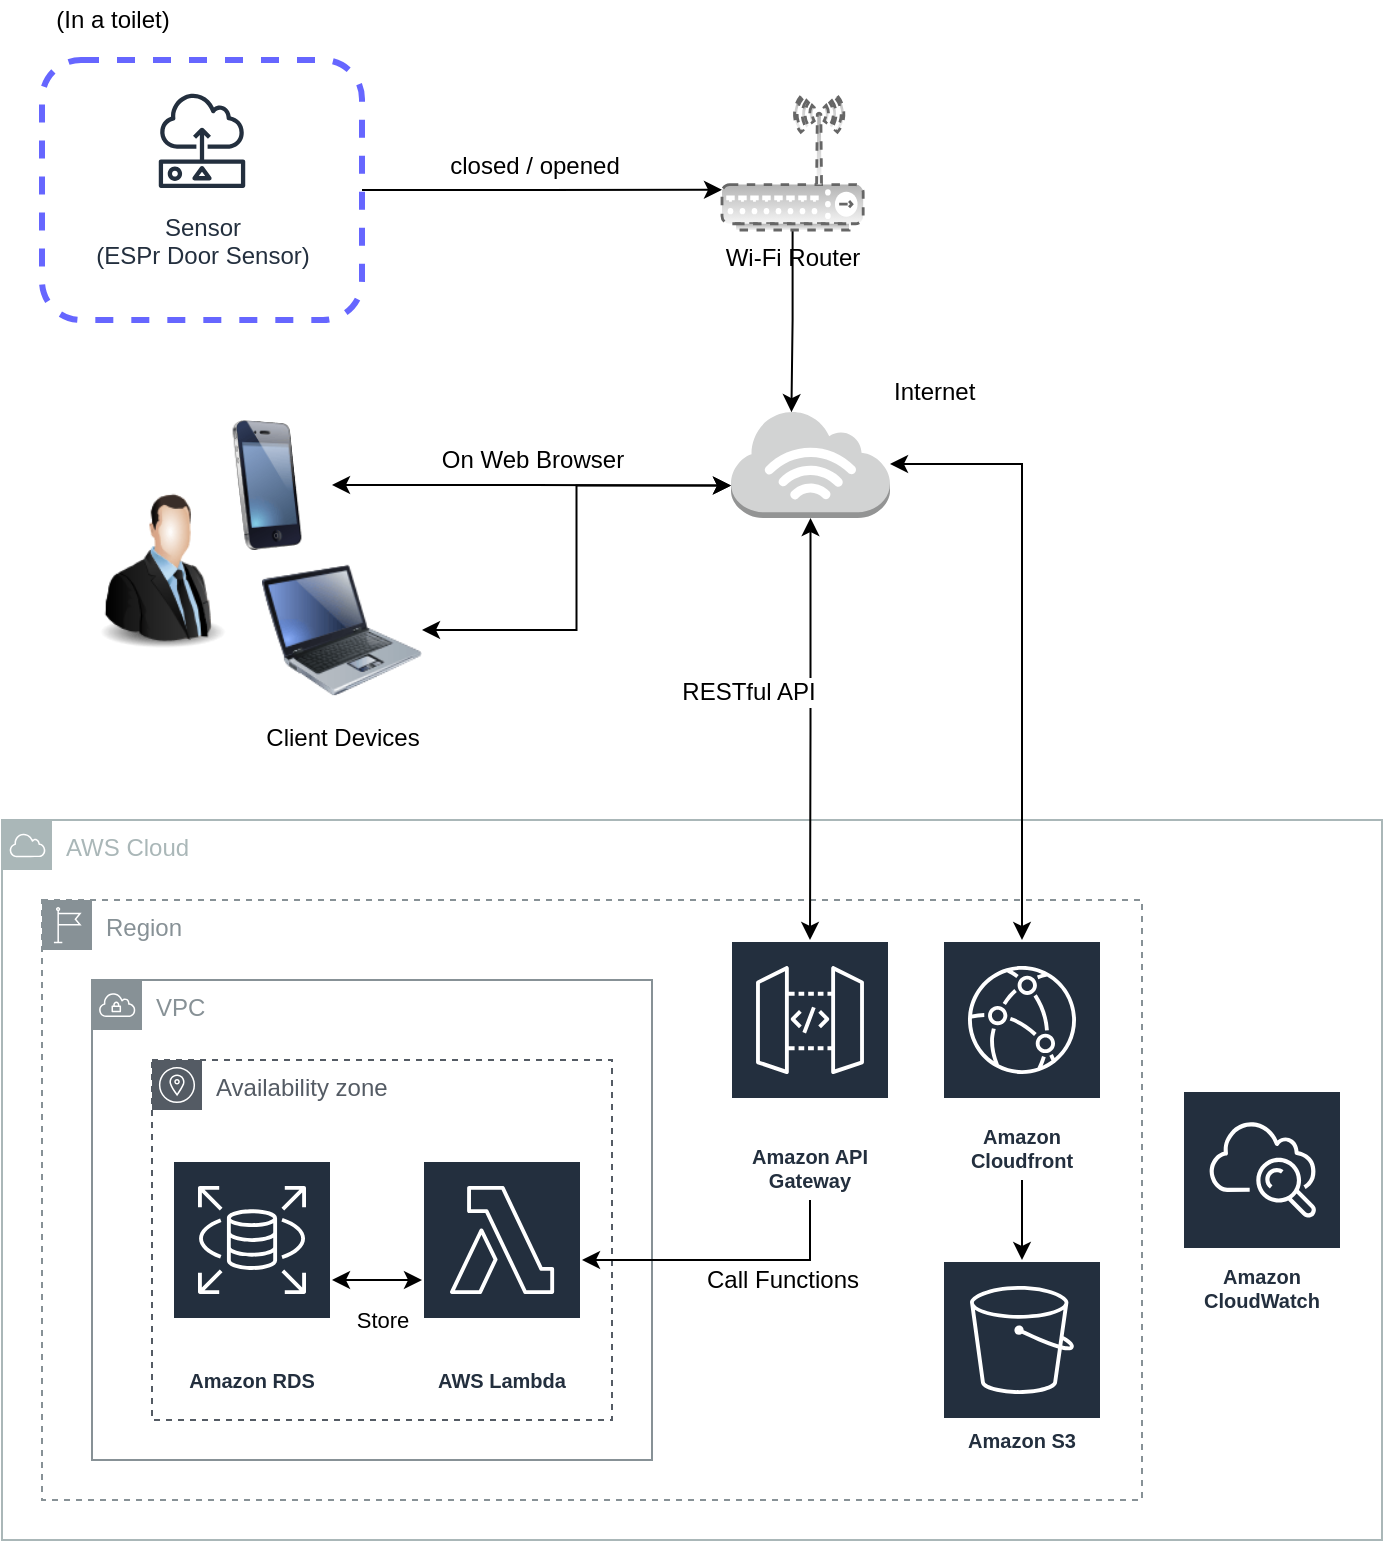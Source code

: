 <mxfile version="12.8.8" type="device"><diagram id="_kSvrB52yWrimfOd7nlu" name="Page-1"><mxGraphModel dx="1422" dy="847" grid="1" gridSize="10" guides="1" tooltips="1" connect="1" arrows="1" fold="1" page="1" pageScale="1" pageWidth="827" pageHeight="1169" math="0" shadow="0"><root><mxCell id="0"/><mxCell id="1" parent="0"/><mxCell id="nuTJCuyBXZdVZjwjhfgQ-8" value="AWS Cloud" style="outlineConnect=0;gradientColor=none;html=1;whiteSpace=wrap;fontSize=12;fontStyle=0;shape=mxgraph.aws4.group;grIcon=mxgraph.aws4.group_aws_cloud;strokeColor=#AAB7B8;fillColor=none;verticalAlign=top;align=left;spacingLeft=30;fontColor=#AAB7B8;dashed=0;" parent="1" vertex="1"><mxGeometry x="10" y="440" width="690" height="360" as="geometry"/></mxCell><mxCell id="nuTJCuyBXZdVZjwjhfgQ-12" value="Region" style="outlineConnect=0;gradientColor=none;html=1;whiteSpace=wrap;fontSize=12;fontStyle=0;shape=mxgraph.aws4.group;grIcon=mxgraph.aws4.group_region;strokeColor=#879196;fillColor=none;verticalAlign=top;align=left;spacingLeft=30;fontColor=#879196;dashed=1;" parent="1" vertex="1"><mxGeometry x="30" y="480" width="550" height="300" as="geometry"/></mxCell><mxCell id="nuTJCuyBXZdVZjwjhfgQ-13" value="VPC" style="outlineConnect=0;gradientColor=none;html=1;whiteSpace=wrap;fontSize=12;fontStyle=0;shape=mxgraph.aws4.group;grIcon=mxgraph.aws4.group_vpc;strokeColor=#879196;fillColor=none;verticalAlign=top;align=left;spacingLeft=30;fontColor=#879196;dashed=0;" parent="1" vertex="1"><mxGeometry x="55" y="520" width="280" height="240" as="geometry"/></mxCell><mxCell id="nuTJCuyBXZdVZjwjhfgQ-9" value="Availability zone" style="outlineConnect=0;gradientColor=none;html=1;whiteSpace=wrap;fontSize=12;fontStyle=0;shape=mxgraph.aws4.group;grIcon=mxgraph.aws4.group_availability_zone;strokeColor=#545B64;fillColor=none;verticalAlign=top;align=left;spacingLeft=30;fontColor=#545B64;dashed=1;" parent="1" vertex="1"><mxGeometry x="85" y="560" width="230" height="180" as="geometry"/></mxCell><mxCell id="xCOaMy4xC8GgIQV3VPTt-2" value="Sensor&lt;br&gt;&lt;span style=&quot;font-size: 12px&quot;&gt;(ESPr Door Sensor)&lt;/span&gt;" style="outlineConnect=0;fontColor=#232F3E;gradientColor=none;strokeColor=#232F3E;fillColor=#ffffff;dashed=0;verticalLabelPosition=bottom;verticalAlign=top;align=center;html=1;fontSize=12;fontStyle=0;aspect=fixed;shape=mxgraph.aws4.resourceIcon;resIcon=mxgraph.aws4.sensor;" parent="1" vertex="1"><mxGeometry x="80" y="70" width="60" height="60" as="geometry"/></mxCell><mxCell id="xCOaMy4xC8GgIQV3VPTt-12" style="edgeStyle=orthogonalEdgeStyle;rounded=0;orthogonalLoop=1;jettySize=auto;html=1;entryX=0;entryY=0.7;entryDx=0;entryDy=0;entryPerimeter=0;" parent="1" source="xCOaMy4xC8GgIQV3VPTt-10" target="xCOaMy4xC8GgIQV3VPTt-18" edge="1"><mxGeometry relative="1" as="geometry"/></mxCell><mxCell id="xCOaMy4xC8GgIQV3VPTt-14" value="closed / opened" style="text;html=1;align=center;verticalAlign=middle;resizable=0;points=[];labelBackgroundColor=#ffffff;" parent="xCOaMy4xC8GgIQV3VPTt-12" vertex="1" connectable="0"><mxGeometry x="-0.323" y="-15" relative="1" as="geometry"><mxPoint x="25" y="-27" as="offset"/></mxGeometry></mxCell><mxCell id="xCOaMy4xC8GgIQV3VPTt-10" value="" style="rounded=1;whiteSpace=wrap;html=1;fillColor=none;strokeColor=#6666FF;strokeWidth=3;dashed=1;" parent="1" vertex="1"><mxGeometry x="30" y="60" width="160" height="130" as="geometry"/></mxCell><mxCell id="xCOaMy4xC8GgIQV3VPTt-11" value="(In a toilet)" style="text;html=1;align=center;verticalAlign=middle;resizable=0;points=[];autosize=1;" parent="1" vertex="1"><mxGeometry x="25" y="30" width="80" height="20" as="geometry"/></mxCell><mxCell id="xCOaMy4xC8GgIQV3VPTt-23" style="edgeStyle=orthogonalEdgeStyle;rounded=0;orthogonalLoop=1;jettySize=auto;html=1;entryX=0.38;entryY=0.02;entryDx=0;entryDy=0;entryPerimeter=0;fontColor=#000000;" parent="1" source="xCOaMy4xC8GgIQV3VPTt-18" target="xCOaMy4xC8GgIQV3VPTt-22" edge="1"><mxGeometry relative="1" as="geometry"/></mxCell><mxCell id="xCOaMy4xC8GgIQV3VPTt-18" value="Wi-Fi Router" style="verticalAlign=top;verticalLabelPosition=bottom;labelPosition=center;align=center;html=1;outlineConnect=0;gradientDirection=north;strokeWidth=2;shape=mxgraph.networks.wireless_hub;dashed=1;gradientColor=#b3b3b3;fillColor=#f5f5f5;strokeColor=#666666;" parent="1" vertex="1"><mxGeometry x="370" y="78" width="70.59" height="67" as="geometry"/></mxCell><mxCell id="nuTJCuyBXZdVZjwjhfgQ-14" style="edgeStyle=orthogonalEdgeStyle;rounded=0;orthogonalLoop=1;jettySize=auto;html=1;startArrow=classic;startFill=1;" parent="1" source="xCOaMy4xC8GgIQV3VPTt-22" target="nuTJCuyBXZdVZjwjhfgQ-4" edge="1"><mxGeometry relative="1" as="geometry"><mxPoint x="439.936" y="330.0" as="sourcePoint"/><mxPoint x="439.68" y="536" as="targetPoint"/></mxGeometry></mxCell><mxCell id="nuTJCuyBXZdVZjwjhfgQ-22" value="RESTful API" style="text;html=1;align=center;verticalAlign=middle;resizable=0;points=[];labelBackgroundColor=#ffffff;" parent="nuTJCuyBXZdVZjwjhfgQ-14" vertex="1" connectable="0"><mxGeometry x="0.001" y="-12" relative="1" as="geometry"><mxPoint x="-32" y="-7.08" as="offset"/></mxGeometry></mxCell><mxCell id="ce_ji_wEFnRdV0lk7mj6-3" style="edgeStyle=orthogonalEdgeStyle;rounded=0;orthogonalLoop=1;jettySize=auto;html=1;startArrow=classic;startFill=1;" edge="1" parent="1" source="xCOaMy4xC8GgIQV3VPTt-22" target="ce_ji_wEFnRdV0lk7mj6-1"><mxGeometry relative="1" as="geometry"/></mxCell><mxCell id="xCOaMy4xC8GgIQV3VPTt-22" value="Internet" style="outlineConnect=0;dashed=0;verticalLabelPosition=top;verticalAlign=bottom;align=left;html=1;shape=mxgraph.aws3.internet_3;fillColor=#D2D3D3;gradientColor=none;strokeColor=#6666FF;strokeWidth=3;fontColor=#000000;labelPosition=right;" parent="1" vertex="1"><mxGeometry x="374.5" y="235" width="79.5" height="54" as="geometry"/></mxCell><mxCell id="xCOaMy4xC8GgIQV3VPTt-29" style="edgeStyle=orthogonalEdgeStyle;rounded=0;orthogonalLoop=1;jettySize=auto;html=1;entryX=0;entryY=0.7;entryDx=0;entryDy=0;entryPerimeter=0;fontColor=#000000;startArrow=classic;startFill=1;" parent="1" source="xCOaMy4xC8GgIQV3VPTt-25" target="xCOaMy4xC8GgIQV3VPTt-22" edge="1"><mxGeometry relative="1" as="geometry"/></mxCell><mxCell id="xCOaMy4xC8GgIQV3VPTt-25" value="Client Devices" style="image;html=1;labelBackgroundColor=#ffffff;image=img/lib/clip_art/computers/Laptop_128x128.png;dashed=1;strokeColor=#6666FF;strokeWidth=3;fillColor=none;gradientColor=#ffffff;fontColor=#000000;" parent="1" vertex="1"><mxGeometry x="140" y="305" width="80" height="80" as="geometry"/></mxCell><mxCell id="xCOaMy4xC8GgIQV3VPTt-26" value="" style="image;html=1;labelBackgroundColor=#ffffff;image=img/lib/clip_art/people/Suit_Man_128x128.png;dashed=1;strokeColor=#6666FF;strokeWidth=3;fillColor=none;gradientColor=#ffffff;fontColor=#000000;" parent="1" vertex="1"><mxGeometry x="50" y="275" width="80" height="80" as="geometry"/></mxCell><mxCell id="xCOaMy4xC8GgIQV3VPTt-28" style="edgeStyle=orthogonalEdgeStyle;rounded=0;orthogonalLoop=1;jettySize=auto;html=1;entryX=0;entryY=0.7;entryDx=0;entryDy=0;entryPerimeter=0;fontColor=#000000;startArrow=classic;startFill=1;" parent="1" source="xCOaMy4xC8GgIQV3VPTt-27" target="xCOaMy4xC8GgIQV3VPTt-22" edge="1"><mxGeometry relative="1" as="geometry"/></mxCell><mxCell id="xCOaMy4xC8GgIQV3VPTt-30" value="On Web Browser" style="text;html=1;align=center;verticalAlign=middle;resizable=0;points=[];labelBackgroundColor=#ffffff;fontColor=#000000;" parent="xCOaMy4xC8GgIQV3VPTt-28" vertex="1" connectable="0"><mxGeometry x="-0.351" y="24" relative="1" as="geometry"><mxPoint x="35" y="11.5" as="offset"/></mxGeometry></mxCell><mxCell id="xCOaMy4xC8GgIQV3VPTt-27" value="" style="image;html=1;labelBackgroundColor=#ffffff;image=img/lib/clip_art/telecommunication/iPhone_128x128.png;dashed=1;strokeColor=#6666FF;strokeWidth=3;fillColor=none;gradientColor=#ffffff;fontColor=#000000;labelPosition=center;verticalLabelPosition=top;align=center;verticalAlign=bottom;" parent="1" vertex="1"><mxGeometry x="110" y="240" width="65" height="65" as="geometry"/></mxCell><mxCell id="nuTJCuyBXZdVZjwjhfgQ-21" value="Store" style="edgeStyle=orthogonalEdgeStyle;rounded=0;orthogonalLoop=1;jettySize=auto;html=1;startArrow=classic;startFill=1;" parent="1" source="nuTJCuyBXZdVZjwjhfgQ-3" target="nuTJCuyBXZdVZjwjhfgQ-5" edge="1"><mxGeometry x="-0.111" y="20" relative="1" as="geometry"><mxPoint as="offset"/></mxGeometry></mxCell><mxCell id="nuTJCuyBXZdVZjwjhfgQ-3" value="AWS Lambda" style="outlineConnect=0;fontColor=#232F3E;gradientColor=none;strokeColor=#ffffff;fillColor=#232F3E;dashed=0;verticalLabelPosition=middle;verticalAlign=bottom;align=center;html=1;whiteSpace=wrap;fontSize=10;fontStyle=1;spacing=3;shape=mxgraph.aws4.productIcon;prIcon=mxgraph.aws4.lambda;" parent="1" vertex="1"><mxGeometry x="220" y="610" width="80" height="120" as="geometry"/></mxCell><mxCell id="nuTJCuyBXZdVZjwjhfgQ-18" style="edgeStyle=orthogonalEdgeStyle;rounded=0;orthogonalLoop=1;jettySize=auto;html=1;" parent="1" source="nuTJCuyBXZdVZjwjhfgQ-4" target="nuTJCuyBXZdVZjwjhfgQ-3" edge="1"><mxGeometry relative="1" as="geometry"><Array as="points"><mxPoint x="414" y="660"/></Array></mxGeometry></mxCell><mxCell id="nuTJCuyBXZdVZjwjhfgQ-23" value="Call Functions" style="text;html=1;align=center;verticalAlign=middle;resizable=0;points=[];labelBackgroundColor=#ffffff;" parent="nuTJCuyBXZdVZjwjhfgQ-18" vertex="1" connectable="0"><mxGeometry x="-0.308" y="-7" relative="1" as="geometry"><mxPoint x="6" y="17" as="offset"/></mxGeometry></mxCell><mxCell id="nuTJCuyBXZdVZjwjhfgQ-4" value="Amazon API Gateway" style="outlineConnect=0;fontColor=#232F3E;gradientColor=none;strokeColor=#ffffff;fillColor=#232F3E;dashed=0;verticalLabelPosition=middle;verticalAlign=bottom;align=center;html=1;whiteSpace=wrap;fontSize=10;fontStyle=1;spacing=3;shape=mxgraph.aws4.productIcon;prIcon=mxgraph.aws4.api_gateway;" parent="1" vertex="1"><mxGeometry x="374" y="500" width="80" height="130" as="geometry"/></mxCell><mxCell id="nuTJCuyBXZdVZjwjhfgQ-5" value="Amazon RDS" style="outlineConnect=0;fontColor=#232F3E;gradientColor=none;strokeColor=#ffffff;fillColor=#232F3E;dashed=0;verticalLabelPosition=middle;verticalAlign=bottom;align=center;html=1;whiteSpace=wrap;fontSize=10;fontStyle=1;spacing=3;shape=mxgraph.aws4.productIcon;prIcon=mxgraph.aws4.rds;" parent="1" vertex="1"><mxGeometry x="95" y="610" width="80" height="120" as="geometry"/></mxCell><mxCell id="nuTJCuyBXZdVZjwjhfgQ-6" value="Amazon S3" style="outlineConnect=0;fontColor=#232F3E;gradientColor=none;strokeColor=#ffffff;fillColor=#232F3E;dashed=0;verticalLabelPosition=middle;verticalAlign=bottom;align=center;html=1;whiteSpace=wrap;fontSize=10;fontStyle=1;spacing=3;shape=mxgraph.aws4.productIcon;prIcon=mxgraph.aws4.s3;" parent="1" vertex="1"><mxGeometry x="480" y="660" width="80" height="100" as="geometry"/></mxCell><mxCell id="nuTJCuyBXZdVZjwjhfgQ-10" value="Amazon CloudWatch" style="outlineConnect=0;fontColor=#232F3E;gradientColor=none;strokeColor=#ffffff;fillColor=#232F3E;dashed=0;verticalLabelPosition=middle;verticalAlign=bottom;align=center;html=1;whiteSpace=wrap;fontSize=10;fontStyle=1;spacing=3;shape=mxgraph.aws4.productIcon;prIcon=mxgraph.aws4.cloudwatch;" parent="1" vertex="1"><mxGeometry x="600" y="575" width="80" height="115" as="geometry"/></mxCell><mxCell id="ce_ji_wEFnRdV0lk7mj6-2" style="edgeStyle=orthogonalEdgeStyle;rounded=0;orthogonalLoop=1;jettySize=auto;html=1;" edge="1" parent="1" source="ce_ji_wEFnRdV0lk7mj6-1" target="nuTJCuyBXZdVZjwjhfgQ-6"><mxGeometry relative="1" as="geometry"/></mxCell><mxCell id="ce_ji_wEFnRdV0lk7mj6-1" value="Amazon Cloudfront" style="outlineConnect=0;fontColor=#232F3E;gradientColor=none;strokeColor=#ffffff;fillColor=#232F3E;dashed=0;verticalLabelPosition=middle;verticalAlign=bottom;align=center;html=1;whiteSpace=wrap;fontSize=10;fontStyle=1;spacing=3;shape=mxgraph.aws4.productIcon;prIcon=mxgraph.aws4.cloudfront;" vertex="1" parent="1"><mxGeometry x="480" y="500" width="80" height="120" as="geometry"/></mxCell></root></mxGraphModel></diagram></mxfile>